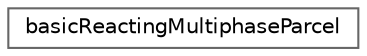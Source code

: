 digraph "Graphical Class Hierarchy"
{
 // LATEX_PDF_SIZE
  bgcolor="transparent";
  edge [fontname=Helvetica,fontsize=10,labelfontname=Helvetica,labelfontsize=10];
  node [fontname=Helvetica,fontsize=10,shape=box,height=0.2,width=0.4];
  rankdir="LR";
  Node0 [id="Node000000",label="basicReactingMultiphaseParcel",height=0.2,width=0.4,color="grey40", fillcolor="white", style="filled",URL="$classFoam_1_1basicReactingMultiphaseParcel.html",tooltip="Definition of basic reacting parcel."];
}
